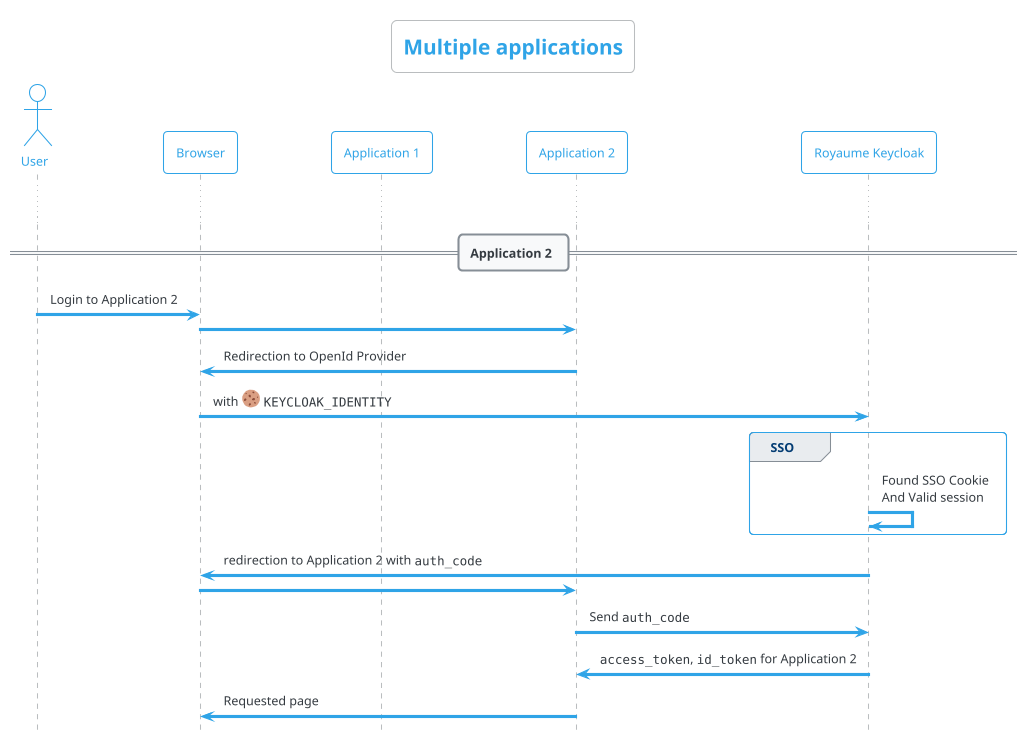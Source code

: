 @startuml
!theme cerulean-outline
hide footbox

title Multiple applications

Actor "User" as user order 10

Participant "Browser" as browser order 11

Participant "Application 1" as app1 order 20
Participant "Application 2" as app2 order 30

Participant "Royaume Keycloak" as realm1 order 40

' == Application 1 ==

' user -> browser : Login to Application 1
' browser -> app1
' app1 -> browser: Redirection to OpenId Provider
' browser -> realm1

' group Authentication
'     realm1 -> realm1: No SSO Cookie

'     user <-> realm1: Fill credentials inputs

'     realm1 -> realm1: Check credentials
' end group

' realm1 -> realm1: Begin User Session
' activate realm1 #LightBlue
' realm1 -> browser: redirection to Application 1 with ""auth_code""

' note left of browser #LightBlue
' <:cookie:> ""KEYCLOAK_IDENTITY""
' end note

' browser -> app1:
' app1 -> realm1: Send ""auth_code""
' realm1 -> app1: ""access_token"", ""id_token"" for Application 1

' app1 -> browser: Requested page

...

== Application 2 ==

user -> browser : Login to Application 2
browser -> app2
app2 -> browser: Redirection to OpenId Provider
browser -> realm1: with <:cookie:> ""KEYCLOAK_IDENTITY""

group SSO
    realm1 -> realm1: Found SSO Cookie\nAnd Valid session
end group

realm1 -> browser: redirection to Application 2 with ""auth_code""

browser -> app2:
app2 -> realm1: Send ""auth_code""
realm1 -> app2: ""access_token"", ""id_token"" for Application 2

app2 -> browser: Requested page

@enduml
